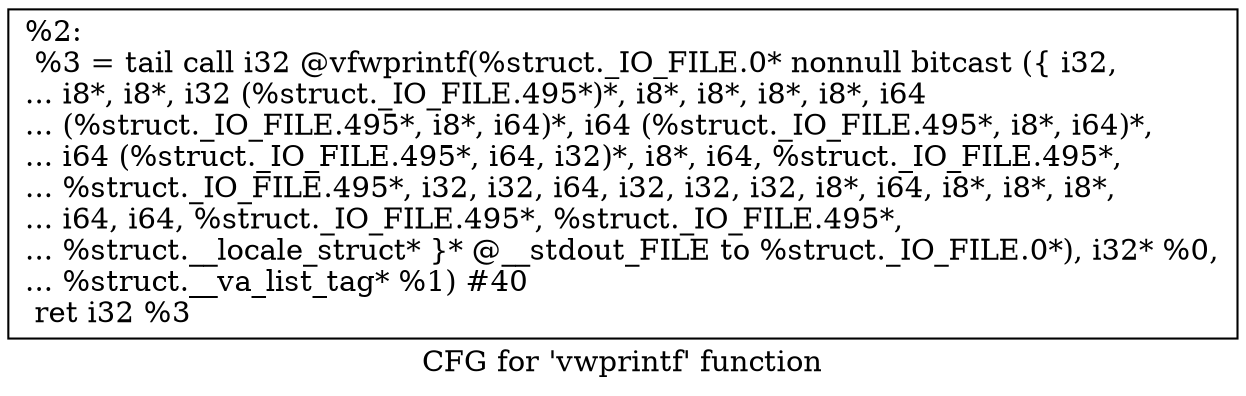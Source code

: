 digraph "CFG for 'vwprintf' function" {
	label="CFG for 'vwprintf' function";

	Node0x157ed90 [shape=record,label="{%2:\l  %3 = tail call i32 @vfwprintf(%struct._IO_FILE.0* nonnull bitcast (\{ i32,\l... i8*, i8*, i32 (%struct._IO_FILE.495*)*, i8*, i8*, i8*, i8*, i64\l... (%struct._IO_FILE.495*, i8*, i64)*, i64 (%struct._IO_FILE.495*, i8*, i64)*,\l... i64 (%struct._IO_FILE.495*, i64, i32)*, i8*, i64, %struct._IO_FILE.495*,\l... %struct._IO_FILE.495*, i32, i32, i64, i32, i32, i32, i8*, i64, i8*, i8*, i8*,\l... i64, i64, %struct._IO_FILE.495*, %struct._IO_FILE.495*,\l... %struct.__locale_struct* \}* @__stdout_FILE to %struct._IO_FILE.0*), i32* %0,\l... %struct.__va_list_tag* %1) #40\l  ret i32 %3\l}"];
}
